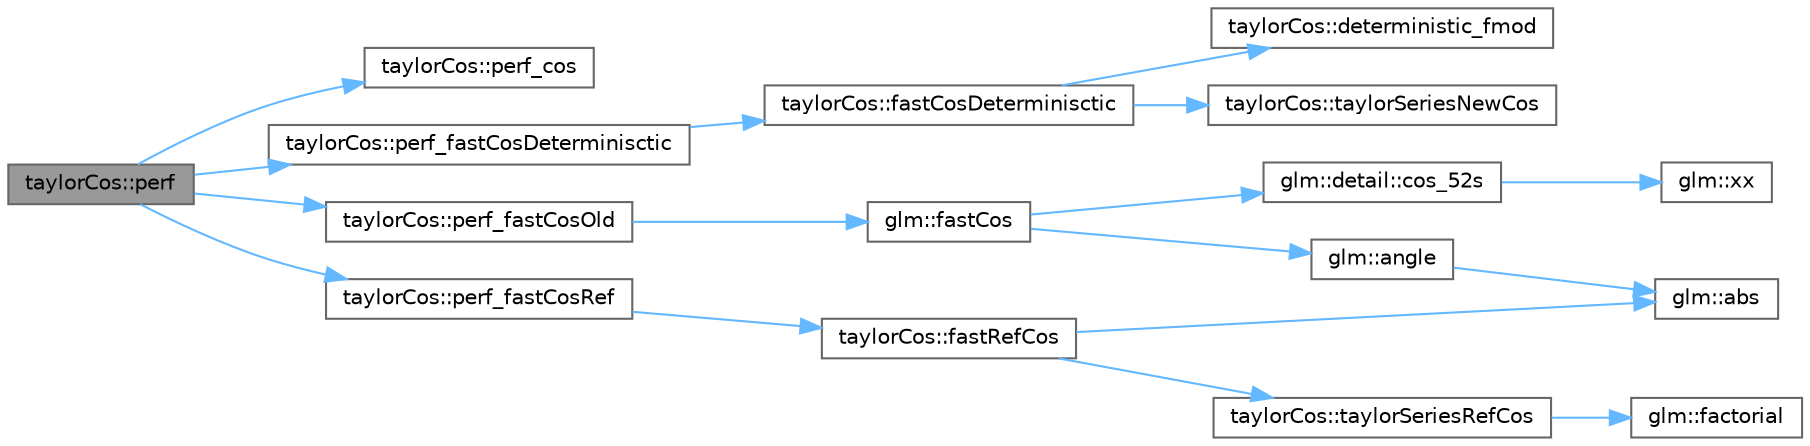 digraph "taylorCos::perf"
{
 // LATEX_PDF_SIZE
  bgcolor="transparent";
  edge [fontname=Helvetica,fontsize=10,labelfontname=Helvetica,labelfontsize=10];
  node [fontname=Helvetica,fontsize=10,shape=box,height=0.2,width=0.4];
  rankdir="LR";
  Node1 [id="Node000001",label="taylorCos::perf",height=0.2,width=0.4,color="gray40", fillcolor="grey60", style="filled", fontcolor="black",tooltip=" "];
  Node1 -> Node2 [id="edge33_Node000001_Node000002",color="steelblue1",style="solid",tooltip=" "];
  Node2 [id="Node000002",label="taylorCos::perf_cos",height=0.2,width=0.4,color="grey40", fillcolor="white", style="filled",URL="$namespacetaylor_cos.html#abb05ca758e532e1916c62e7b37608f16",tooltip=" "];
  Node1 -> Node3 [id="edge34_Node000001_Node000003",color="steelblue1",style="solid",tooltip=" "];
  Node3 [id="Node000003",label="taylorCos::perf_fastCosDeterminisctic",height=0.2,width=0.4,color="grey40", fillcolor="white", style="filled",URL="$namespacetaylor_cos.html#af77b46d5ed70a13af7fbf14b65da13da",tooltip=" "];
  Node3 -> Node4 [id="edge35_Node000003_Node000004",color="steelblue1",style="solid",tooltip=" "];
  Node4 [id="Node000004",label="taylorCos::fastCosDeterminisctic",height=0.2,width=0.4,color="grey40", fillcolor="white", style="filled",URL="$namespacetaylor_cos.html#ae49fd4e38545052c2337ab61782d0496",tooltip=" "];
  Node4 -> Node5 [id="edge36_Node000004_Node000005",color="steelblue1",style="solid",tooltip=" "];
  Node5 [id="Node000005",label="taylorCos::deterministic_fmod",height=0.2,width=0.4,color="grey40", fillcolor="white", style="filled",URL="$namespacetaylor_cos.html#a5bd08d6501677ac36831bfed11b94f76",tooltip=" "];
  Node4 -> Node6 [id="edge37_Node000004_Node000006",color="steelblue1",style="solid",tooltip=" "];
  Node6 [id="Node000006",label="taylorCos::taylorSeriesNewCos",height=0.2,width=0.4,color="grey40", fillcolor="white", style="filled",URL="$namespacetaylor_cos.html#a96fe680df613afd482613b738240d616",tooltip=" "];
  Node1 -> Node7 [id="edge38_Node000001_Node000007",color="steelblue1",style="solid",tooltip=" "];
  Node7 [id="Node000007",label="taylorCos::perf_fastCosOld",height=0.2,width=0.4,color="grey40", fillcolor="white", style="filled",URL="$namespacetaylor_cos.html#a7c4a42f593e1930e81813c57d7a2aa2e",tooltip=" "];
  Node7 -> Node8 [id="edge39_Node000007_Node000008",color="steelblue1",style="solid",tooltip=" "];
  Node8 [id="Node000008",label="glm::fastCos",height=0.2,width=0.4,color="grey40", fillcolor="white", style="filled",URL="$group__gtx__fast__trigonometry.html#gab34c8b45c23c0165a64dcecfcc3b302a",tooltip=" "];
  Node8 -> Node9 [id="edge40_Node000008_Node000009",color="steelblue1",style="solid",tooltip=" "];
  Node9 [id="Node000009",label="glm::angle",height=0.2,width=0.4,color="grey40", fillcolor="white", style="filled",URL="$group__ext__quaternion__trigonometric.html#ga8aa248b31d5ade470c87304df5eb7bd8",tooltip=" "];
  Node9 -> Node10 [id="edge41_Node000009_Node000010",color="steelblue1",style="solid",tooltip=" "];
  Node10 [id="Node000010",label="glm::abs",height=0.2,width=0.4,color="grey40", fillcolor="white", style="filled",URL="$group__core__func__common.html#ga439e60a72eadecfeda2df5449c613a64",tooltip=" "];
  Node8 -> Node11 [id="edge42_Node000008_Node000011",color="steelblue1",style="solid",tooltip=" "];
  Node11 [id="Node000011",label="glm::detail::cos_52s",height=0.2,width=0.4,color="grey40", fillcolor="white", style="filled",URL="$namespaceglm_1_1detail.html#a09055f8d723109dc95c8cc2309e20acc",tooltip=" "];
  Node11 -> Node12 [id="edge43_Node000011_Node000012",color="steelblue1",style="solid",tooltip=" "];
  Node12 [id="Node000012",label="glm::xx",height=0.2,width=0.4,color="grey40", fillcolor="white", style="filled",URL="$namespaceglm.html#acdf40cc185659932dfa4d7c9cb0f1771",tooltip=" "];
  Node1 -> Node13 [id="edge44_Node000001_Node000013",color="steelblue1",style="solid",tooltip=" "];
  Node13 [id="Node000013",label="taylorCos::perf_fastCosRef",height=0.2,width=0.4,color="grey40", fillcolor="white", style="filled",URL="$namespacetaylor_cos.html#adfc0b43ede1438eaf27b4395a035634a",tooltip=" "];
  Node13 -> Node14 [id="edge45_Node000013_Node000014",color="steelblue1",style="solid",tooltip=" "];
  Node14 [id="Node000014",label="taylorCos::fastRefCos",height=0.2,width=0.4,color="grey40", fillcolor="white", style="filled",URL="$namespacetaylor_cos.html#aeead27278219034cc8968181784d8da8",tooltip=" "];
  Node14 -> Node10 [id="edge46_Node000014_Node000010",color="steelblue1",style="solid",tooltip=" "];
  Node14 -> Node15 [id="edge47_Node000014_Node000015",color="steelblue1",style="solid",tooltip=" "];
  Node15 [id="Node000015",label="taylorCos::taylorSeriesRefCos",height=0.2,width=0.4,color="grey40", fillcolor="white", style="filled",URL="$namespacetaylor_cos.html#a1ffc27bc27c85966fbd4d8961ab41a11",tooltip=" "];
  Node15 -> Node16 [id="edge48_Node000015_Node000016",color="steelblue1",style="solid",tooltip=" "];
  Node16 [id="Node000016",label="glm::factorial",height=0.2,width=0.4,color="grey40", fillcolor="white", style="filled",URL="$group__gtx__integer.html#ga8cbd3120905f398ec321b5d1836e08fb",tooltip=" "];
}
